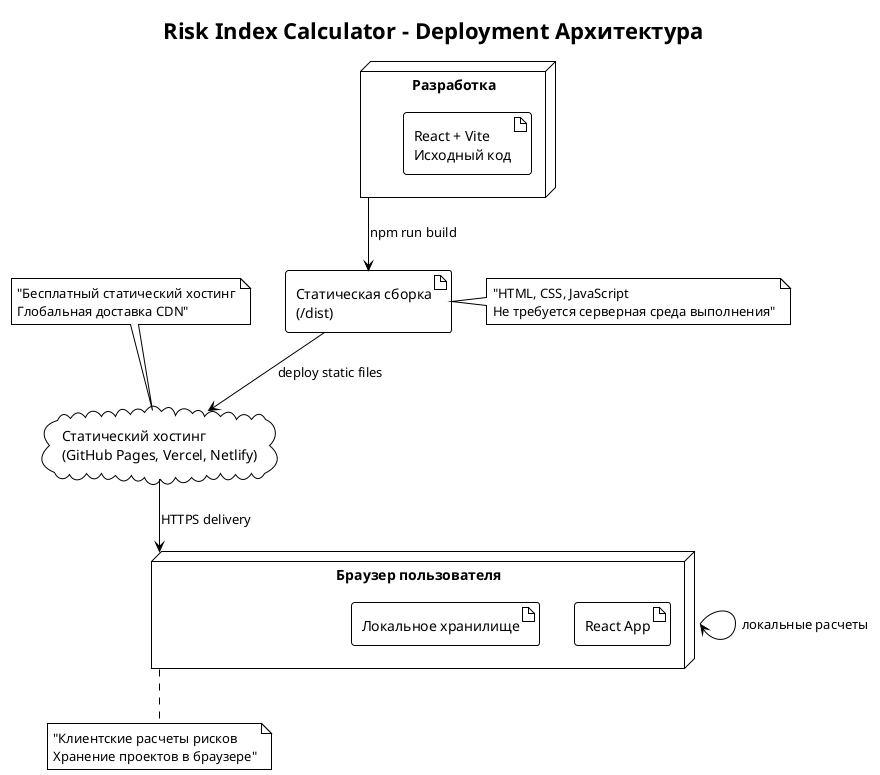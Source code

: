 @startuml RiskCalculatorDeploymentDiagram

!theme plain
skinparam backgroundColor transparent

title Risk Index Calculator - Deployment Архитектура

' Разработка и создание
node "Разработка" as Dev {
  artifact "React + Vite\nИсходный код"
}

artifact "Статическая сборка\n(/dist)" as Build

' Хостинг
cloud "Статический хостинг\n(GitHub Pages, Vercel, Netlify)" as Hosting

' Пользовательская среда
node "Браузер пользователя" as Browser {
  artifact "React App"
  artifact "Локальное хранилище"
}

' Последовательность развертывания
Dev --> Build : npm run build
Build --> Hosting : deploy static files
Hosting --> Browser : HTTPS delivery
Browser --> Browser : локальные расчеты

' Заметки
note right of Build : "HTML, CSS, JavaScript\nНе требуется серверная среда выполнения"

note bottom of Browser : "Клиентские расчеты рисков\nХранение проектов в браузере"

note top of Hosting : "Бесплатный статический хостинг\nГлобальная доставка CDN"

@enduml